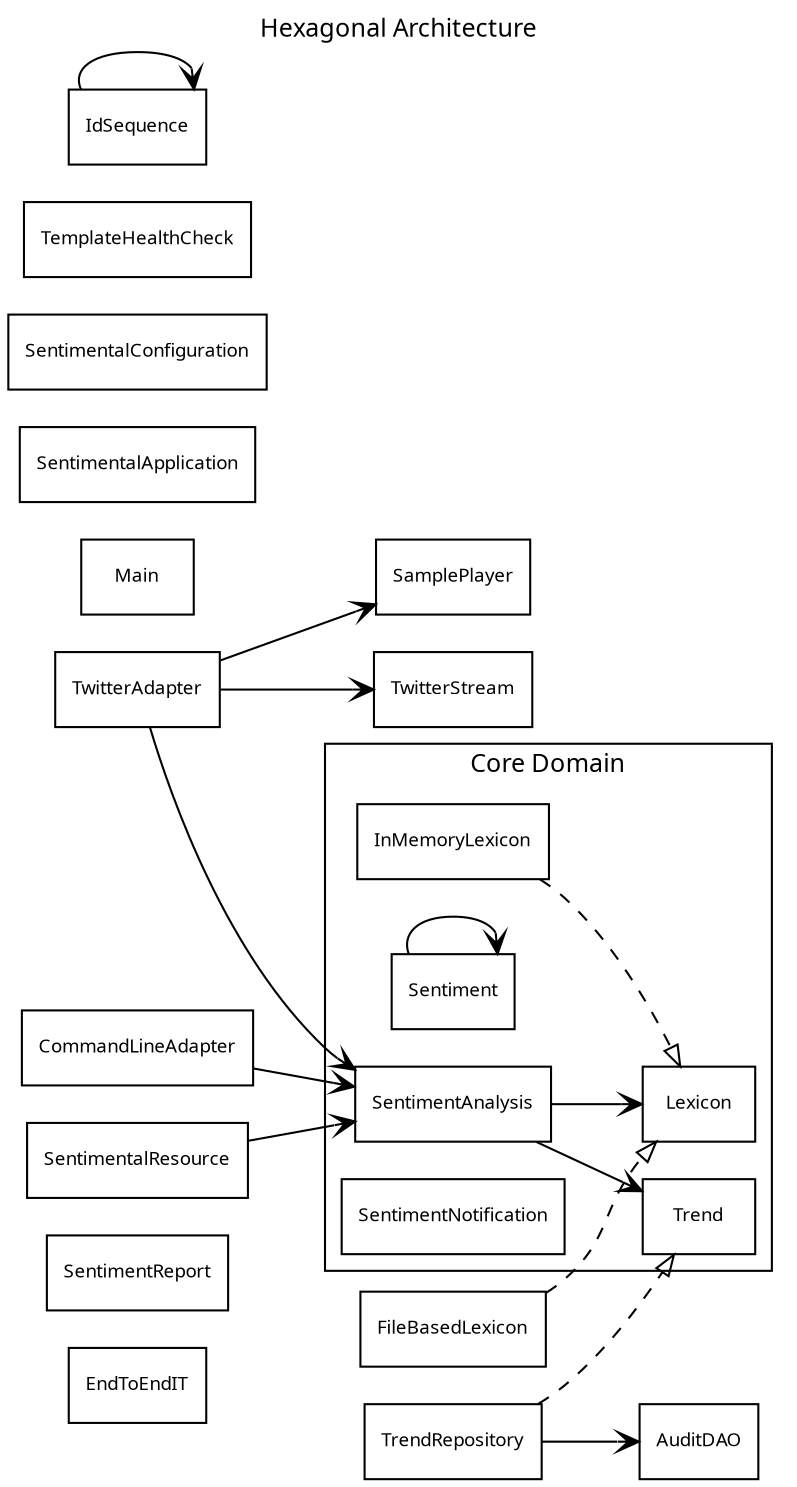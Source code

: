 digraph {
graph ["fontsize"="12","label"="Hexagonal Architecture","labelloc"="t","fontname"="Verdana","rankdir"="LR"]
node ["fontsize"="9","shape"="rectangle","fontname"="Verdana"]
edge ["fontsize"="9","arrowhead"="vee","fontname"="Verdana"]
"EndToEndIT"
"SentimentReport"
"SamplePlayer"
"AuditDAO"
"Main"
"SentimentalApplication"
"SentimentalConfiguration"
"TemplateHealthCheck"
"TwitterStream"
subgraph "cluster_" {
graph ["label"="Core Domain"]
"InMemoryLexicon"
"Lexicon"
"Sentiment"
"SentimentAnalysis"
"SentimentNotification"
"Trend"
}
"CommandLineAdapter" -> {
"SentimentAnalysis"
}
"FileBasedLexicon" -> {
"Lexicon"
} ["style"="dashed","arrowhead"="onormal"]
"SentimentalResource" -> {
"SentimentAnalysis"
}
"TrendRepository" -> {
"Trend"
} ["style"="dashed","arrowhead"="onormal"]
"TrendRepository" -> {
"AuditDAO"
}
"TwitterAdapter" -> {
"SamplePlayer"
"SentimentAnalysis"
"TwitterStream"
}
"IdSequence" -> {
"IdSequence"
}
"InMemoryLexicon" -> {
"Lexicon"
} ["style"="dashed","arrowhead"="onormal"]
"Sentiment" -> {
"Sentiment"
}
"SentimentAnalysis" -> {
"Lexicon"
"Trend"
}
}